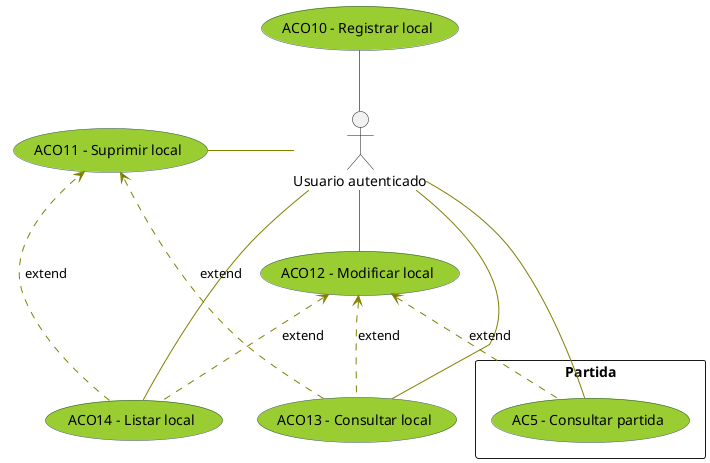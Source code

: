 @startuml

skinparam usecase {
Backgroundcolor YellowGreen
Bordercolor DarkSlateGrey

ArrowColor Olive
}

/'CASOS DE USO'/
(ACO10 - Registrar local) as ACO10
(ACO11 - Suprimir local) as ACO11
(ACO12 - Modificar local) as ACO12
(ACO13 - Consultar local) as ACO13
(ACO14 - Listar local) as ACO14

rectangle Partida {
(AC5 - Consultar partida) as AC5
}

/'ACTORES'/
:Usuario autenticado: as Act1

/'RELACIONES'/
Act1 -up- ACO10
Act1 -l- ACO11
Act1 -- ACO12
Act1 -r- ACO13
Act1 -- ACO14
Act1 -- AC5

ACO13 ..> ACO11 : extend
ACO12 <.. ACO13 : extend
ACO14 ..> ACO11 : extend
ACO12 <.. ACO14 : extend
ACO12 <.. AC5 : extend

@enduml

